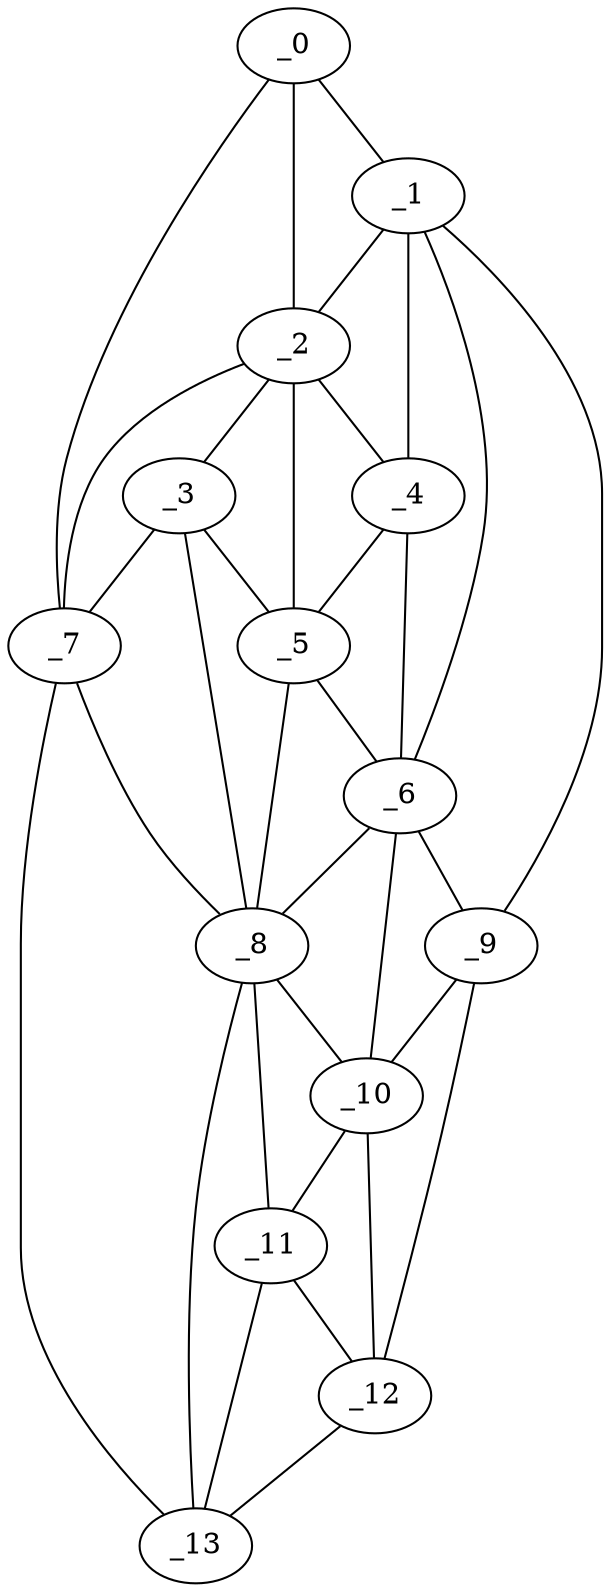 graph "obj15__75.gxl" {
	_0	 [x=10,
		y=39];
	_1	 [x=19,
		y=38];
	_0 -- _1	 [valence=1];
	_2	 [x=20,
		y=43];
	_0 -- _2	 [valence=1];
	_7	 [x=47,
		y=94];
	_0 -- _7	 [valence=1];
	_1 -- _2	 [valence=1];
	_4	 [x=37,
		y=38];
	_1 -- _4	 [valence=2];
	_6	 [x=46,
		y=36];
	_1 -- _6	 [valence=1];
	_9	 [x=77,
		y=32];
	_1 -- _9	 [valence=1];
	_3	 [x=35,
		y=53];
	_2 -- _3	 [valence=2];
	_2 -- _4	 [valence=2];
	_5	 [x=38,
		y=44];
	_2 -- _5	 [valence=1];
	_2 -- _7	 [valence=1];
	_3 -- _5	 [valence=2];
	_3 -- _7	 [valence=2];
	_8	 [x=71,
		y=73];
	_3 -- _8	 [valence=2];
	_4 -- _5	 [valence=2];
	_4 -- _6	 [valence=2];
	_5 -- _6	 [valence=1];
	_5 -- _8	 [valence=1];
	_6 -- _8	 [valence=2];
	_6 -- _9	 [valence=2];
	_10	 [x=83,
		y=39];
	_6 -- _10	 [valence=2];
	_7 -- _8	 [valence=1];
	_13	 [x=121,
		y=87];
	_7 -- _13	 [valence=1];
	_8 -- _10	 [valence=2];
	_11	 [x=94,
		y=69];
	_8 -- _11	 [valence=2];
	_8 -- _13	 [valence=1];
	_9 -- _10	 [valence=2];
	_12	 [x=117,
		y=72];
	_9 -- _12	 [valence=1];
	_10 -- _11	 [valence=2];
	_10 -- _12	 [valence=1];
	_11 -- _12	 [valence=2];
	_11 -- _13	 [valence=2];
	_12 -- _13	 [valence=1];
}

